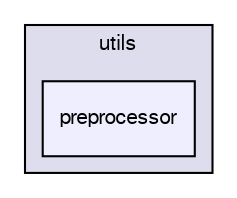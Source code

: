 digraph G {
  compound=true
  node [ fontsize="10", fontname="FreeSans"];
  edge [ labelfontsize="10", labelfontname="FreeSans"];
  subgraph clusterdir_e74a7c641d1b032fbb218d42b422d49b {
    graph [ bgcolor="#ddddee", pencolor="black", label="utils" fontname="FreeSans", fontsize="10", URL="dir_e74a7c641d1b032fbb218d42b422d49b.html"]
  dir_6643963fd76d66b0a0e95f6f754408a0 [shape=box, label="preprocessor", style="filled", fillcolor="#eeeeff", pencolor="black", URL="dir_6643963fd76d66b0a0e95f6f754408a0.html"];
  }
}
